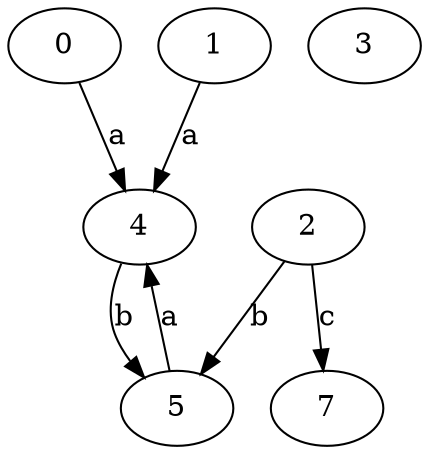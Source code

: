 strict digraph  {
0;
2;
3;
4;
5;
1;
7;
0 -> 4  [label=a];
2 -> 5  [label=b];
2 -> 7  [label=c];
4 -> 5  [label=b];
5 -> 4  [label=a];
1 -> 4  [label=a];
}
